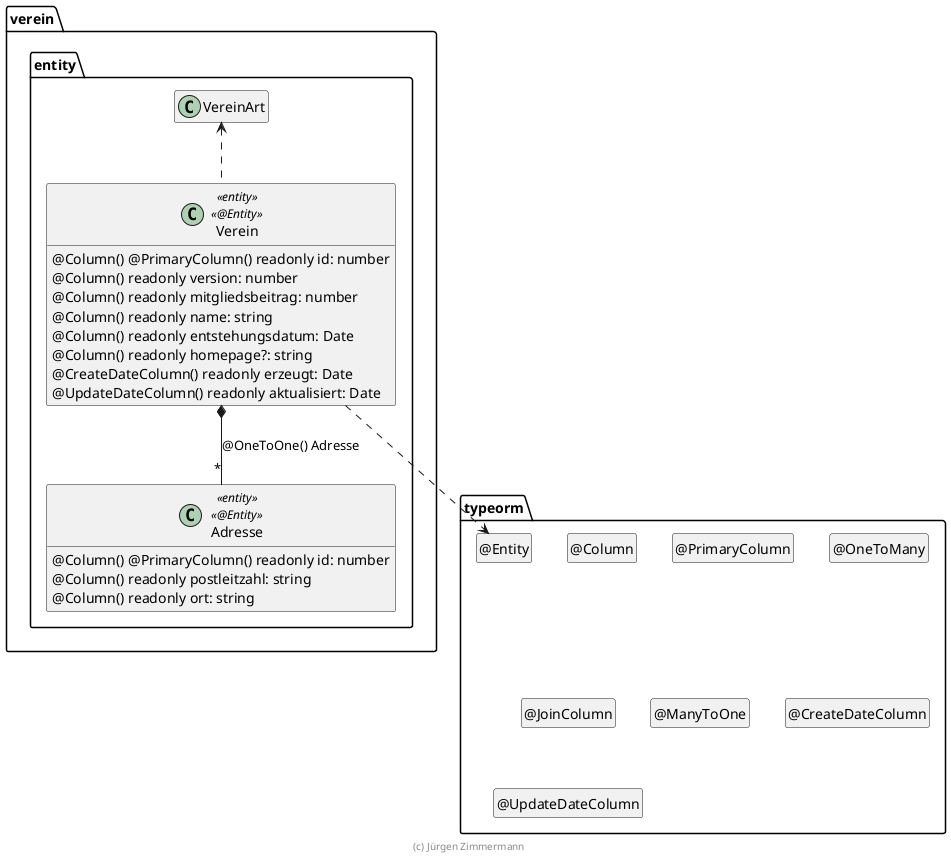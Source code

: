 ' Copyright (C) 2019 - present Juergen Zimmermann, Hochschule Karlsruhe
'
' This program is free software: you can redistribute it and/or modify
' it under the terms of the GNU General Public License as published by
' the Free Software Foundation, either version 3 of the License, or
' (at your option) any later version.
'
' This program is distributed in the hope that it will be useful,
' but WITHOUT ANY WARRANTY; without even the implied warranty of
' MERCHANTABILITY or FITNESS FOR A PARTICULAR PURPOSE.  See the
' GNU General Public License for more details.
'
' You should have received a copy of the GNU General Public License
' along with this program.  If not, see <https://www.gnu.org/licenses/>.

' Preview durch <Alt>d

@startuml Entity

package typeorm {
  class "@Entity" as Entity
  hide Entity circle
  class "@Column" as Column
  hide Column circle
  class "@PrimaryColumn" as PrimaryColumn
  hide PrimaryColumn circle
  class "@OneToMany" as OneToMany
  hide OneToMany circle
  class "@JoinColumn" as JoinColumn
  hide JoinColumn circle
  class "@ManyToOne" as ManyToOne
  hide ManyToOne circle
  class "@CreateDateColumn" as CreateDateColumn
  hide CreateDateColumn circle
  class "@UpdateDateColumn" as UpdateDateColumn
  hide UpdateDateColumn circle
}

package verein.entity {

  class Verein <<entity>> <<@Entity>> {
    @Column() @PrimaryColumn() readonly id: number
    @Column() readonly version: number
    @Column() readonly mitgliedsbeitrag: number
    @Column() readonly name: string
    @Column() readonly entstehungsdatum: Date
    @Column() readonly homepage?: string
    @CreateDateColumn() readonly erzeugt: Date
    @UpdateDateColumn() readonly aktualisiert: Date
  }

  class Adresse <<entity>> <<@Entity>> {
    @Column() @PrimaryColumn() readonly id: number
    @Column() readonly postleitzahl: string
    @Column() readonly ort: string
  }

  Verein ..> Entity
  Verein *-- "*" Adresse : @OneToOne() Adresse
  Verein .up.> VereinArt
}

hide empty members

footer (c) Jürgen Zimmermann

@enduml
